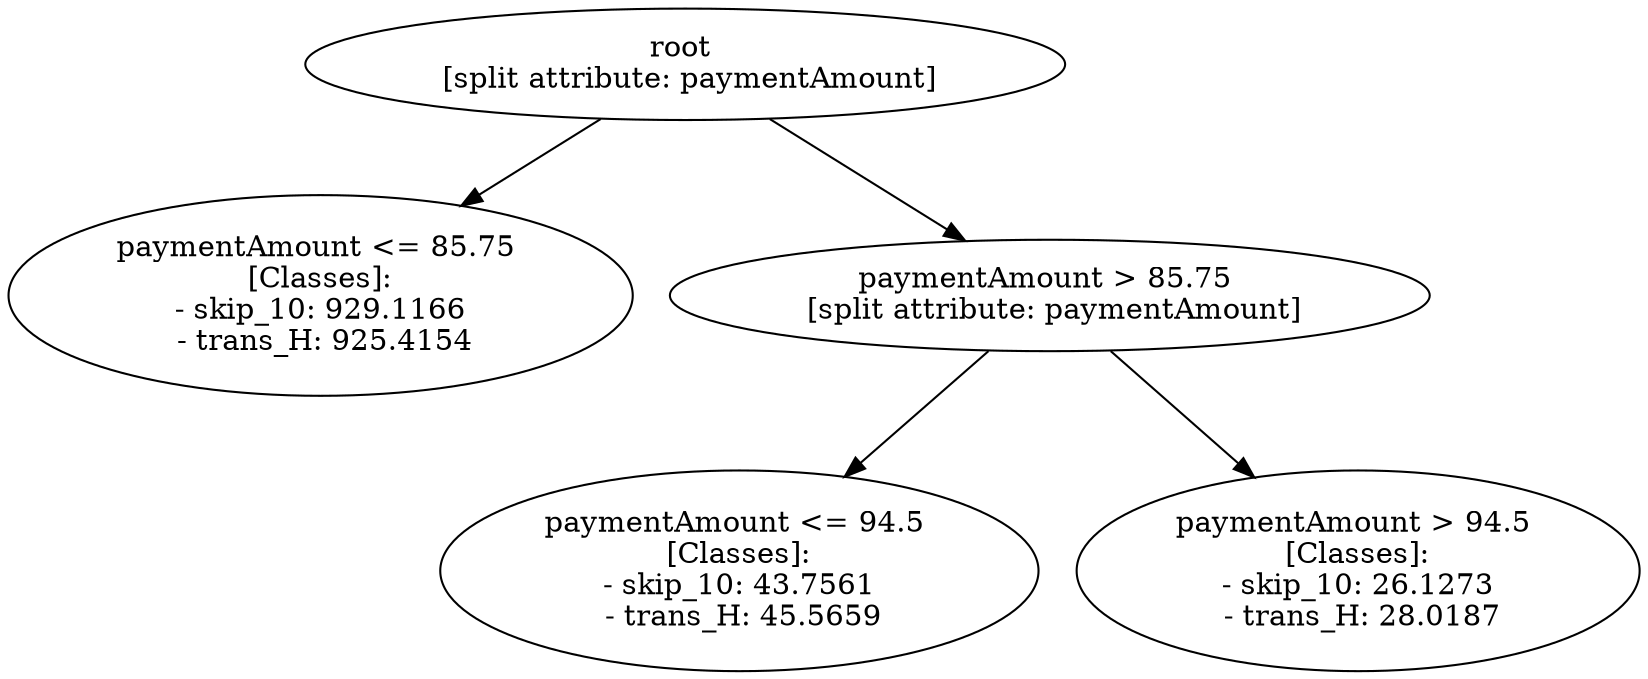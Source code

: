 // Road_Traffic_Fine_Management_Process-p_14-10
digraph "Road_Traffic_Fine_Management_Process-p_14-10" {
	"b757263d-31e0-491a-8d29-a17c0dfbb7a6" [label="root 
 [split attribute: paymentAmount]"]
	"e9a4a643-8002-415b-80fb-8d4f088c3b37" [label="paymentAmount <= 85.75 
 [Classes]: 
 - skip_10: 929.1166 
 - trans_H: 925.4154"]
	"b757263d-31e0-491a-8d29-a17c0dfbb7a6" -> "e9a4a643-8002-415b-80fb-8d4f088c3b37"
	"81484c3a-ca8b-4bac-b474-07041ea75174" [label="paymentAmount > 85.75 
 [split attribute: paymentAmount]"]
	"b757263d-31e0-491a-8d29-a17c0dfbb7a6" -> "81484c3a-ca8b-4bac-b474-07041ea75174"
	"c98609a4-1f6d-4e0a-b3c7-d79c550ae9f0" [label="paymentAmount <= 94.5 
 [Classes]: 
 - skip_10: 43.7561 
 - trans_H: 45.5659"]
	"81484c3a-ca8b-4bac-b474-07041ea75174" -> "c98609a4-1f6d-4e0a-b3c7-d79c550ae9f0"
	"57e83b45-e841-4ce9-b575-0f280cb971e9" [label="paymentAmount > 94.5 
 [Classes]: 
 - skip_10: 26.1273 
 - trans_H: 28.0187"]
	"81484c3a-ca8b-4bac-b474-07041ea75174" -> "57e83b45-e841-4ce9-b575-0f280cb971e9"
}
